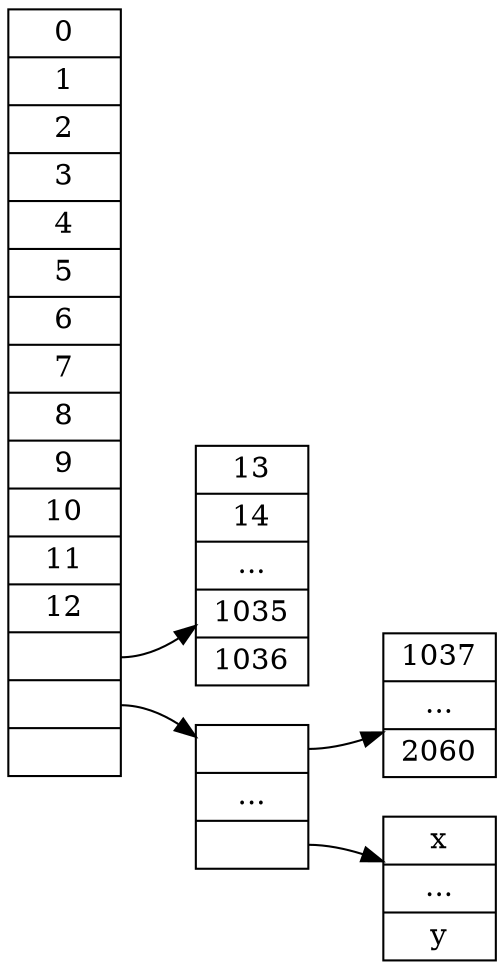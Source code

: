 digraph ext2 {
    //splines = false;
    rankdir = LR;
    //nodesep = 0;
    //ranksep = 0.5;
    inode [shape=record,label="0|1|2|3|4|5|6|7|8|9|10|11|12|<idp1>|<idp2>|<idp3>"];
    idb1 [shape=record,label="13|14|...|1035|1036"];
    idb2 [shape=record,label="<idp2_0>|...|<idp2_1023>"];
    idb2_0 [shape=record,label="1037|...|2060"];
    idb2_1023 [shape=record,label="x|...|y"];
    inode:idp1 -> idb1;
    inode:idp2 -> idb2;
    idb2:idp2_0 -> idb2_0;
    idb2:idp2_1023 -> idb2_1023;
}

